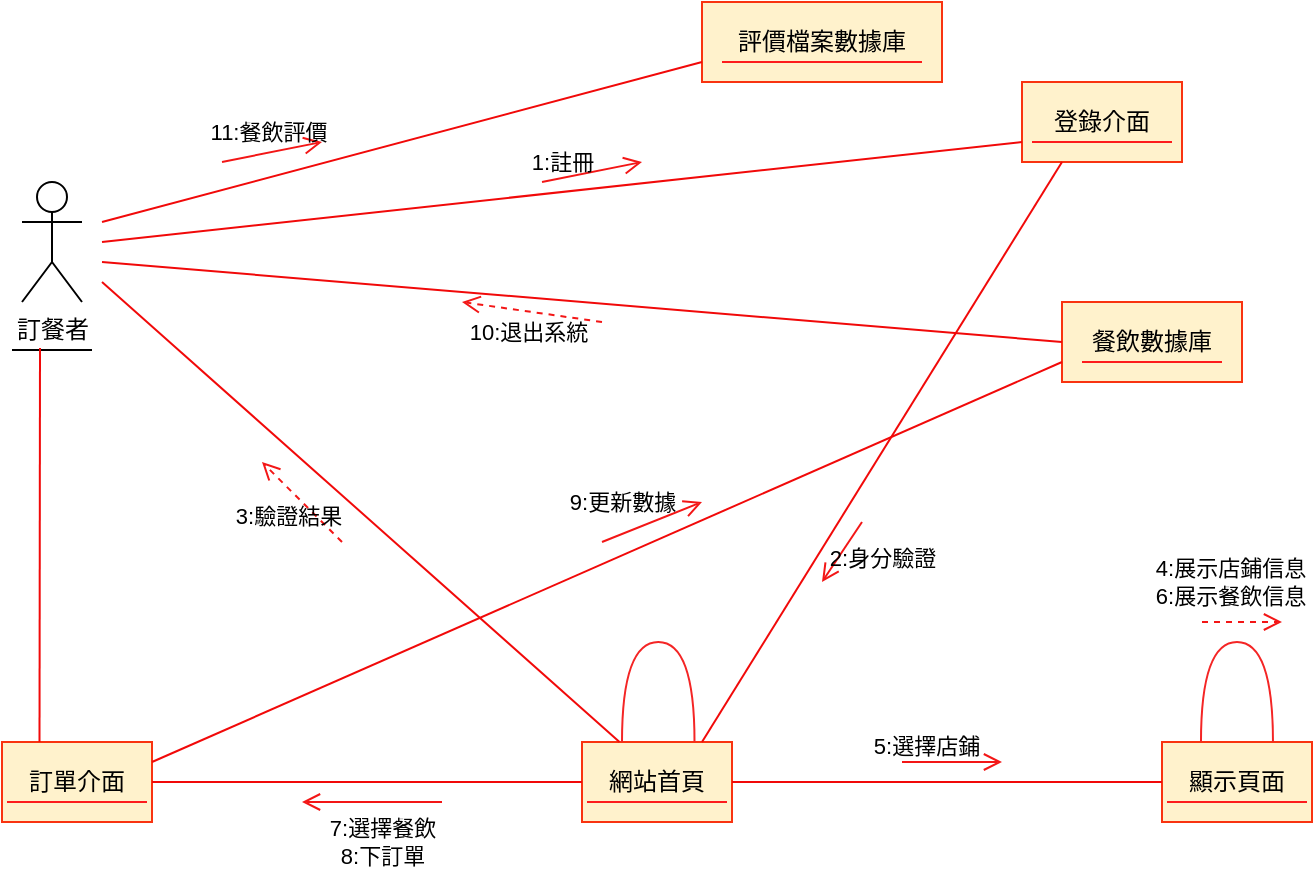 <mxfile version="22.1.15" type="github">
  <diagram name="第 1 页" id="w6OqS3Enu8yl8f-nAzuk">
    <mxGraphModel dx="719" dy="369" grid="1" gridSize="10" guides="1" tooltips="1" connect="1" arrows="1" fold="1" page="1" pageScale="1" pageWidth="827" pageHeight="1169" math="0" shadow="0">
      <root>
        <mxCell id="0" />
        <mxCell id="1" parent="0" />
        <mxCell id="5F3zNBzMkjVWypeHGoMf-1" value="訂餐者" style="shape=umlActor;verticalLabelPosition=bottom;verticalAlign=top;html=1;outlineConnect=0;" parent="1" vertex="1">
          <mxGeometry x="70" y="120" width="30" height="60" as="geometry" />
        </mxCell>
        <mxCell id="5F3zNBzMkjVWypeHGoMf-2" value="評價檔案數據庫" style="rounded=0;whiteSpace=wrap;html=1;fillColor=#fff2cc;strokeColor=#f93310;" parent="1" vertex="1">
          <mxGeometry x="410" y="30" width="120" height="40" as="geometry" />
        </mxCell>
        <mxCell id="5F3zNBzMkjVWypeHGoMf-7" value="" style="endArrow=none;html=1;rounded=0;edgeStyle=orthogonalEdgeStyle;strokeColor=#fd1c1c;" parent="1" edge="1">
          <mxGeometry relative="1" as="geometry">
            <mxPoint x="420" y="60" as="sourcePoint" />
            <mxPoint x="520" y="60" as="targetPoint" />
          </mxGeometry>
        </mxCell>
        <mxCell id="5F3zNBzMkjVWypeHGoMf-9" value="登錄介面" style="rounded=0;whiteSpace=wrap;html=1;fillColor=#fff2cc;strokeColor=#f93310;" parent="1" vertex="1">
          <mxGeometry x="570" y="70" width="80" height="40" as="geometry" />
        </mxCell>
        <mxCell id="5F3zNBzMkjVWypeHGoMf-10" value="餐飲數據庫" style="rounded=0;whiteSpace=wrap;html=1;fillColor=#fff2cc;strokeColor=#f93310;" parent="1" vertex="1">
          <mxGeometry x="590" y="180" width="90" height="40" as="geometry" />
        </mxCell>
        <mxCell id="5F3zNBzMkjVWypeHGoMf-11" value="訂單介面" style="rounded=0;whiteSpace=wrap;html=1;fillColor=#fff2cc;strokeColor=#f93310;" parent="1" vertex="1">
          <mxGeometry x="60" y="400" width="75" height="40" as="geometry" />
        </mxCell>
        <mxCell id="5F3zNBzMkjVWypeHGoMf-12" value="網站首頁" style="rounded=0;whiteSpace=wrap;html=1;fillColor=#fff2cc;strokeColor=#f93310;" parent="1" vertex="1">
          <mxGeometry x="350" y="400" width="75" height="40" as="geometry" />
        </mxCell>
        <mxCell id="5F3zNBzMkjVWypeHGoMf-13" value="顯示頁面" style="rounded=0;whiteSpace=wrap;html=1;fillColor=#fff2cc;strokeColor=#f93310;" parent="1" vertex="1">
          <mxGeometry x="640" y="400" width="75" height="40" as="geometry" />
        </mxCell>
        <mxCell id="5F3zNBzMkjVWypeHGoMf-14" value="" style="curved=1;endArrow=none;html=1;rounded=0;edgeStyle=orthogonalEdgeStyle;exitX=0.75;exitY=0;exitDx=0;exitDy=0;endFill=0;strokeColor=#f42525;" parent="1" source="5F3zNBzMkjVWypeHGoMf-12" edge="1">
          <mxGeometry width="50" height="50" relative="1" as="geometry">
            <mxPoint x="350" y="380" as="sourcePoint" />
            <mxPoint x="370" y="400" as="targetPoint" />
            <Array as="points">
              <mxPoint x="406" y="350" />
              <mxPoint x="370" y="350" />
            </Array>
          </mxGeometry>
        </mxCell>
        <mxCell id="5F3zNBzMkjVWypeHGoMf-15" value="" style="curved=1;endArrow=none;html=1;rounded=0;edgeStyle=orthogonalEdgeStyle;exitX=0.75;exitY=0;exitDx=0;exitDy=0;endFill=0;strokeColor=#f42525;" parent="1" edge="1">
          <mxGeometry width="50" height="50" relative="1" as="geometry">
            <mxPoint x="695.49" y="400" as="sourcePoint" />
            <mxPoint x="659.49" y="400" as="targetPoint" />
            <Array as="points">
              <mxPoint x="695.49" y="350" />
              <mxPoint x="659.49" y="350" />
            </Array>
          </mxGeometry>
        </mxCell>
        <mxCell id="5F3zNBzMkjVWypeHGoMf-16" value="" style="endArrow=none;html=1;rounded=0;edgeStyle=orthogonalEdgeStyle;strokeColor=#fd1c1c;" parent="1" edge="1">
          <mxGeometry relative="1" as="geometry">
            <mxPoint x="352.5" y="430" as="sourcePoint" />
            <mxPoint x="422.5" y="430" as="targetPoint" />
          </mxGeometry>
        </mxCell>
        <mxCell id="5F3zNBzMkjVWypeHGoMf-17" value="" style="endArrow=none;html=1;rounded=0;edgeStyle=orthogonalEdgeStyle;strokeColor=#fd1c1c;" parent="1" edge="1">
          <mxGeometry relative="1" as="geometry">
            <mxPoint x="575" y="100" as="sourcePoint" />
            <mxPoint x="645" y="100" as="targetPoint" />
          </mxGeometry>
        </mxCell>
        <mxCell id="5F3zNBzMkjVWypeHGoMf-18" value="" style="endArrow=none;html=1;rounded=0;edgeStyle=orthogonalEdgeStyle;strokeColor=#fd1c1c;" parent="1" edge="1">
          <mxGeometry relative="1" as="geometry">
            <mxPoint x="600" y="210" as="sourcePoint" />
            <mxPoint x="670" y="210" as="targetPoint" />
          </mxGeometry>
        </mxCell>
        <mxCell id="5F3zNBzMkjVWypeHGoMf-19" value="" style="endArrow=none;html=1;rounded=0;edgeStyle=orthogonalEdgeStyle;strokeColor=#fd1c1c;" parent="1" edge="1">
          <mxGeometry relative="1" as="geometry">
            <mxPoint x="642.5" y="430" as="sourcePoint" />
            <mxPoint x="712.5" y="430" as="targetPoint" />
          </mxGeometry>
        </mxCell>
        <mxCell id="5F3zNBzMkjVWypeHGoMf-20" value="" style="endArrow=none;html=1;rounded=0;edgeStyle=orthogonalEdgeStyle;strokeColor=#fd1c1c;" parent="1" edge="1">
          <mxGeometry relative="1" as="geometry">
            <mxPoint x="62.5" y="430" as="sourcePoint" />
            <mxPoint x="132.5" y="430" as="targetPoint" />
          </mxGeometry>
        </mxCell>
        <mxCell id="5F3zNBzMkjVWypeHGoMf-21" value="" style="endArrow=none;html=1;rounded=0;endSize=8;startSize=8;endFill=0;strokeColor=#f10909;entryX=0;entryY=0.75;entryDx=0;entryDy=0;" parent="1" target="5F3zNBzMkjVWypeHGoMf-2" edge="1">
          <mxGeometry width="50" height="50" relative="1" as="geometry">
            <mxPoint x="110" y="140" as="sourcePoint" />
            <mxPoint x="160" y="90" as="targetPoint" />
          </mxGeometry>
        </mxCell>
        <mxCell id="5F3zNBzMkjVWypeHGoMf-22" value="" style="endArrow=none;html=1;rounded=0;endSize=8;startSize=8;endFill=0;strokeColor=#f10909;entryX=0;entryY=0.75;entryDx=0;entryDy=0;" parent="1" target="5F3zNBzMkjVWypeHGoMf-9" edge="1">
          <mxGeometry width="50" height="50" relative="1" as="geometry">
            <mxPoint x="110" y="150" as="sourcePoint" />
            <mxPoint x="420" y="70" as="targetPoint" />
          </mxGeometry>
        </mxCell>
        <mxCell id="5F3zNBzMkjVWypeHGoMf-23" value="" style="endArrow=none;html=1;rounded=0;endSize=8;startSize=8;endFill=0;strokeColor=#f10909;entryX=0;entryY=0.5;entryDx=0;entryDy=0;" parent="1" target="5F3zNBzMkjVWypeHGoMf-10" edge="1">
          <mxGeometry width="50" height="50" relative="1" as="geometry">
            <mxPoint x="110" y="160" as="sourcePoint" />
            <mxPoint x="430" y="150" as="targetPoint" />
          </mxGeometry>
        </mxCell>
        <mxCell id="5F3zNBzMkjVWypeHGoMf-24" value="" style="endArrow=none;html=1;rounded=0;endSize=8;startSize=8;endFill=0;strokeColor=#f10909;entryX=0;entryY=0.75;entryDx=0;entryDy=0;exitX=1;exitY=0.25;exitDx=0;exitDy=0;" parent="1" source="5F3zNBzMkjVWypeHGoMf-11" target="5F3zNBzMkjVWypeHGoMf-10" edge="1">
          <mxGeometry width="50" height="50" relative="1" as="geometry">
            <mxPoint x="140" y="170" as="sourcePoint" />
            <mxPoint x="440" y="90" as="targetPoint" />
          </mxGeometry>
        </mxCell>
        <mxCell id="5F3zNBzMkjVWypeHGoMf-25" value="" style="endArrow=none;html=1;rounded=0;endSize=8;startSize=8;endFill=0;strokeColor=#f10909;entryX=0.25;entryY=1;entryDx=0;entryDy=0;exitX=0.8;exitY=0;exitDx=0;exitDy=0;exitPerimeter=0;" parent="1" source="5F3zNBzMkjVWypeHGoMf-12" target="5F3zNBzMkjVWypeHGoMf-9" edge="1">
          <mxGeometry width="50" height="50" relative="1" as="geometry">
            <mxPoint x="150" y="180" as="sourcePoint" />
            <mxPoint x="450" y="100" as="targetPoint" />
          </mxGeometry>
        </mxCell>
        <mxCell id="5F3zNBzMkjVWypeHGoMf-26" value="" style="endArrow=none;html=1;rounded=0;endSize=8;startSize=8;endFill=0;strokeColor=#f10909;exitX=0.25;exitY=0;exitDx=0;exitDy=0;" parent="1" source="5F3zNBzMkjVWypeHGoMf-12" edge="1">
          <mxGeometry width="50" height="50" relative="1" as="geometry">
            <mxPoint x="160" y="190" as="sourcePoint" />
            <mxPoint x="110" y="170" as="targetPoint" />
          </mxGeometry>
        </mxCell>
        <mxCell id="5F3zNBzMkjVWypeHGoMf-27" value="" style="endArrow=none;html=1;rounded=0;endSize=8;startSize=8;endFill=0;strokeColor=#f10909;entryX=0;entryY=0.5;entryDx=0;entryDy=0;exitX=1;exitY=0.5;exitDx=0;exitDy=0;" parent="1" source="5F3zNBzMkjVWypeHGoMf-11" target="5F3zNBzMkjVWypeHGoMf-12" edge="1">
          <mxGeometry width="50" height="50" relative="1" as="geometry">
            <mxPoint x="170" y="200" as="sourcePoint" />
            <mxPoint x="470" y="120" as="targetPoint" />
          </mxGeometry>
        </mxCell>
        <mxCell id="5F3zNBzMkjVWypeHGoMf-28" value="" style="endArrow=none;html=1;rounded=0;endSize=8;startSize=8;endFill=0;strokeColor=#f10909;exitX=1;exitY=0.5;exitDx=0;exitDy=0;" parent="1" source="5F3zNBzMkjVWypeHGoMf-12" edge="1">
          <mxGeometry width="50" height="50" relative="1" as="geometry">
            <mxPoint x="430" y="420" as="sourcePoint" />
            <mxPoint x="640" y="420" as="targetPoint" />
          </mxGeometry>
        </mxCell>
        <mxCell id="5F3zNBzMkjVWypeHGoMf-29" value="10:退出系統" style="endArrow=open;endSize=7;dashed=1;html=1;rounded=0;labelBackgroundColor=none;strokeColor=#f31616;" parent="1" edge="1">
          <mxGeometry y="10" width="160" relative="1" as="geometry">
            <mxPoint x="360" y="190" as="sourcePoint" />
            <mxPoint x="290" y="180" as="targetPoint" />
            <mxPoint as="offset" />
          </mxGeometry>
        </mxCell>
        <mxCell id="5F3zNBzMkjVWypeHGoMf-30" value="11:餐飲評價" style="endArrow=open;endSize=7;html=1;rounded=0;labelBackgroundColor=none;strokeColor=#f31616;" parent="1" edge="1">
          <mxGeometry y="10" width="160" relative="1" as="geometry">
            <mxPoint x="170" y="110" as="sourcePoint" />
            <mxPoint x="220" y="100" as="targetPoint" />
            <mxPoint as="offset" />
          </mxGeometry>
        </mxCell>
        <mxCell id="5F3zNBzMkjVWypeHGoMf-31" value="1:註冊" style="endArrow=open;endSize=7;html=1;rounded=0;labelBackgroundColor=none;strokeColor=#f31616;" parent="1" edge="1">
          <mxGeometry x="-0.538" y="8" width="160" relative="1" as="geometry">
            <mxPoint x="330" y="120" as="sourcePoint" />
            <mxPoint x="380" y="110" as="targetPoint" />
            <mxPoint as="offset" />
          </mxGeometry>
        </mxCell>
        <mxCell id="5F3zNBzMkjVWypeHGoMf-32" value="3:驗證結果" style="endArrow=open;endSize=7;dashed=1;html=1;rounded=0;labelBackgroundColor=none;strokeColor=#f31616;" parent="1" edge="1">
          <mxGeometry x="0.002" y="10" width="160" relative="1" as="geometry">
            <mxPoint x="230" y="300" as="sourcePoint" />
            <mxPoint x="190" y="260" as="targetPoint" />
            <mxPoint as="offset" />
          </mxGeometry>
        </mxCell>
        <mxCell id="5F3zNBzMkjVWypeHGoMf-33" value="9:更新數據" style="endArrow=open;endSize=7;html=1;rounded=0;labelBackgroundColor=none;strokeColor=#f31616;" parent="1" edge="1">
          <mxGeometry x="-0.379" y="15" width="160" relative="1" as="geometry">
            <mxPoint x="360" y="300" as="sourcePoint" />
            <mxPoint x="410" y="280" as="targetPoint" />
            <mxPoint as="offset" />
          </mxGeometry>
        </mxCell>
        <mxCell id="5F3zNBzMkjVWypeHGoMf-34" value="2:身分驗證" style="endArrow=open;endSize=7;html=1;rounded=0;labelBackgroundColor=none;strokeColor=#f31616;" parent="1" edge="1">
          <mxGeometry x="-0.462" y="18" width="160" relative="1" as="geometry">
            <mxPoint x="490" y="290" as="sourcePoint" />
            <mxPoint x="470" y="320" as="targetPoint" />
            <mxPoint as="offset" />
          </mxGeometry>
        </mxCell>
        <mxCell id="5F3zNBzMkjVWypeHGoMf-36" value="5:選擇店鋪" style="endArrow=open;endSize=7;html=1;rounded=0;labelBackgroundColor=none;strokeColor=#f31616;" parent="1" edge="1">
          <mxGeometry x="-0.533" y="8" width="160" relative="1" as="geometry">
            <mxPoint x="510" y="410" as="sourcePoint" />
            <mxPoint x="560" y="410" as="targetPoint" />
            <mxPoint as="offset" />
          </mxGeometry>
        </mxCell>
        <mxCell id="5F3zNBzMkjVWypeHGoMf-37" value="7:選擇餐飲&lt;br&gt;8:下訂單" style="endArrow=open;endSize=7;html=1;rounded=0;labelBackgroundColor=none;strokeColor=#f31616;" parent="1" edge="1">
          <mxGeometry x="-0.143" y="20" width="160" relative="1" as="geometry">
            <mxPoint x="280" y="430" as="sourcePoint" />
            <mxPoint x="210" y="430" as="targetPoint" />
            <mxPoint as="offset" />
          </mxGeometry>
        </mxCell>
        <mxCell id="5F3zNBzMkjVWypeHGoMf-38" value="" style="line;strokeWidth=1;fillColor=none;align=left;verticalAlign=middle;spacingTop=-1;spacingLeft=3;spacingRight=3;rotatable=0;labelPosition=right;points=[];portConstraint=eastwest;strokeColor=inherit;" parent="1" vertex="1">
          <mxGeometry x="65" y="200" width="40" height="8" as="geometry" />
        </mxCell>
        <mxCell id="5F3zNBzMkjVWypeHGoMf-39" value="" style="endArrow=none;html=1;rounded=0;endSize=8;startSize=8;endFill=0;strokeColor=#f10909;exitX=0.25;exitY=0;exitDx=0;exitDy=0;" parent="1" source="5F3zNBzMkjVWypeHGoMf-11" edge="1">
          <mxGeometry width="50" height="50" relative="1" as="geometry">
            <mxPoint x="339" y="438" as="sourcePoint" />
            <mxPoint x="79" y="203" as="targetPoint" />
          </mxGeometry>
        </mxCell>
        <mxCell id="5F3zNBzMkjVWypeHGoMf-40" value="4:展示店鋪信息&lt;br&gt;6:展示餐飲信息" style="endArrow=open;endSize=7;dashed=1;html=1;rounded=0;labelBackgroundColor=none;strokeColor=#f31616;" parent="1" edge="1">
          <mxGeometry x="-0.3" y="20" width="160" relative="1" as="geometry">
            <mxPoint x="660" y="340" as="sourcePoint" />
            <mxPoint x="700" y="340" as="targetPoint" />
            <mxPoint as="offset" />
            <Array as="points" />
          </mxGeometry>
        </mxCell>
      </root>
    </mxGraphModel>
  </diagram>
</mxfile>

